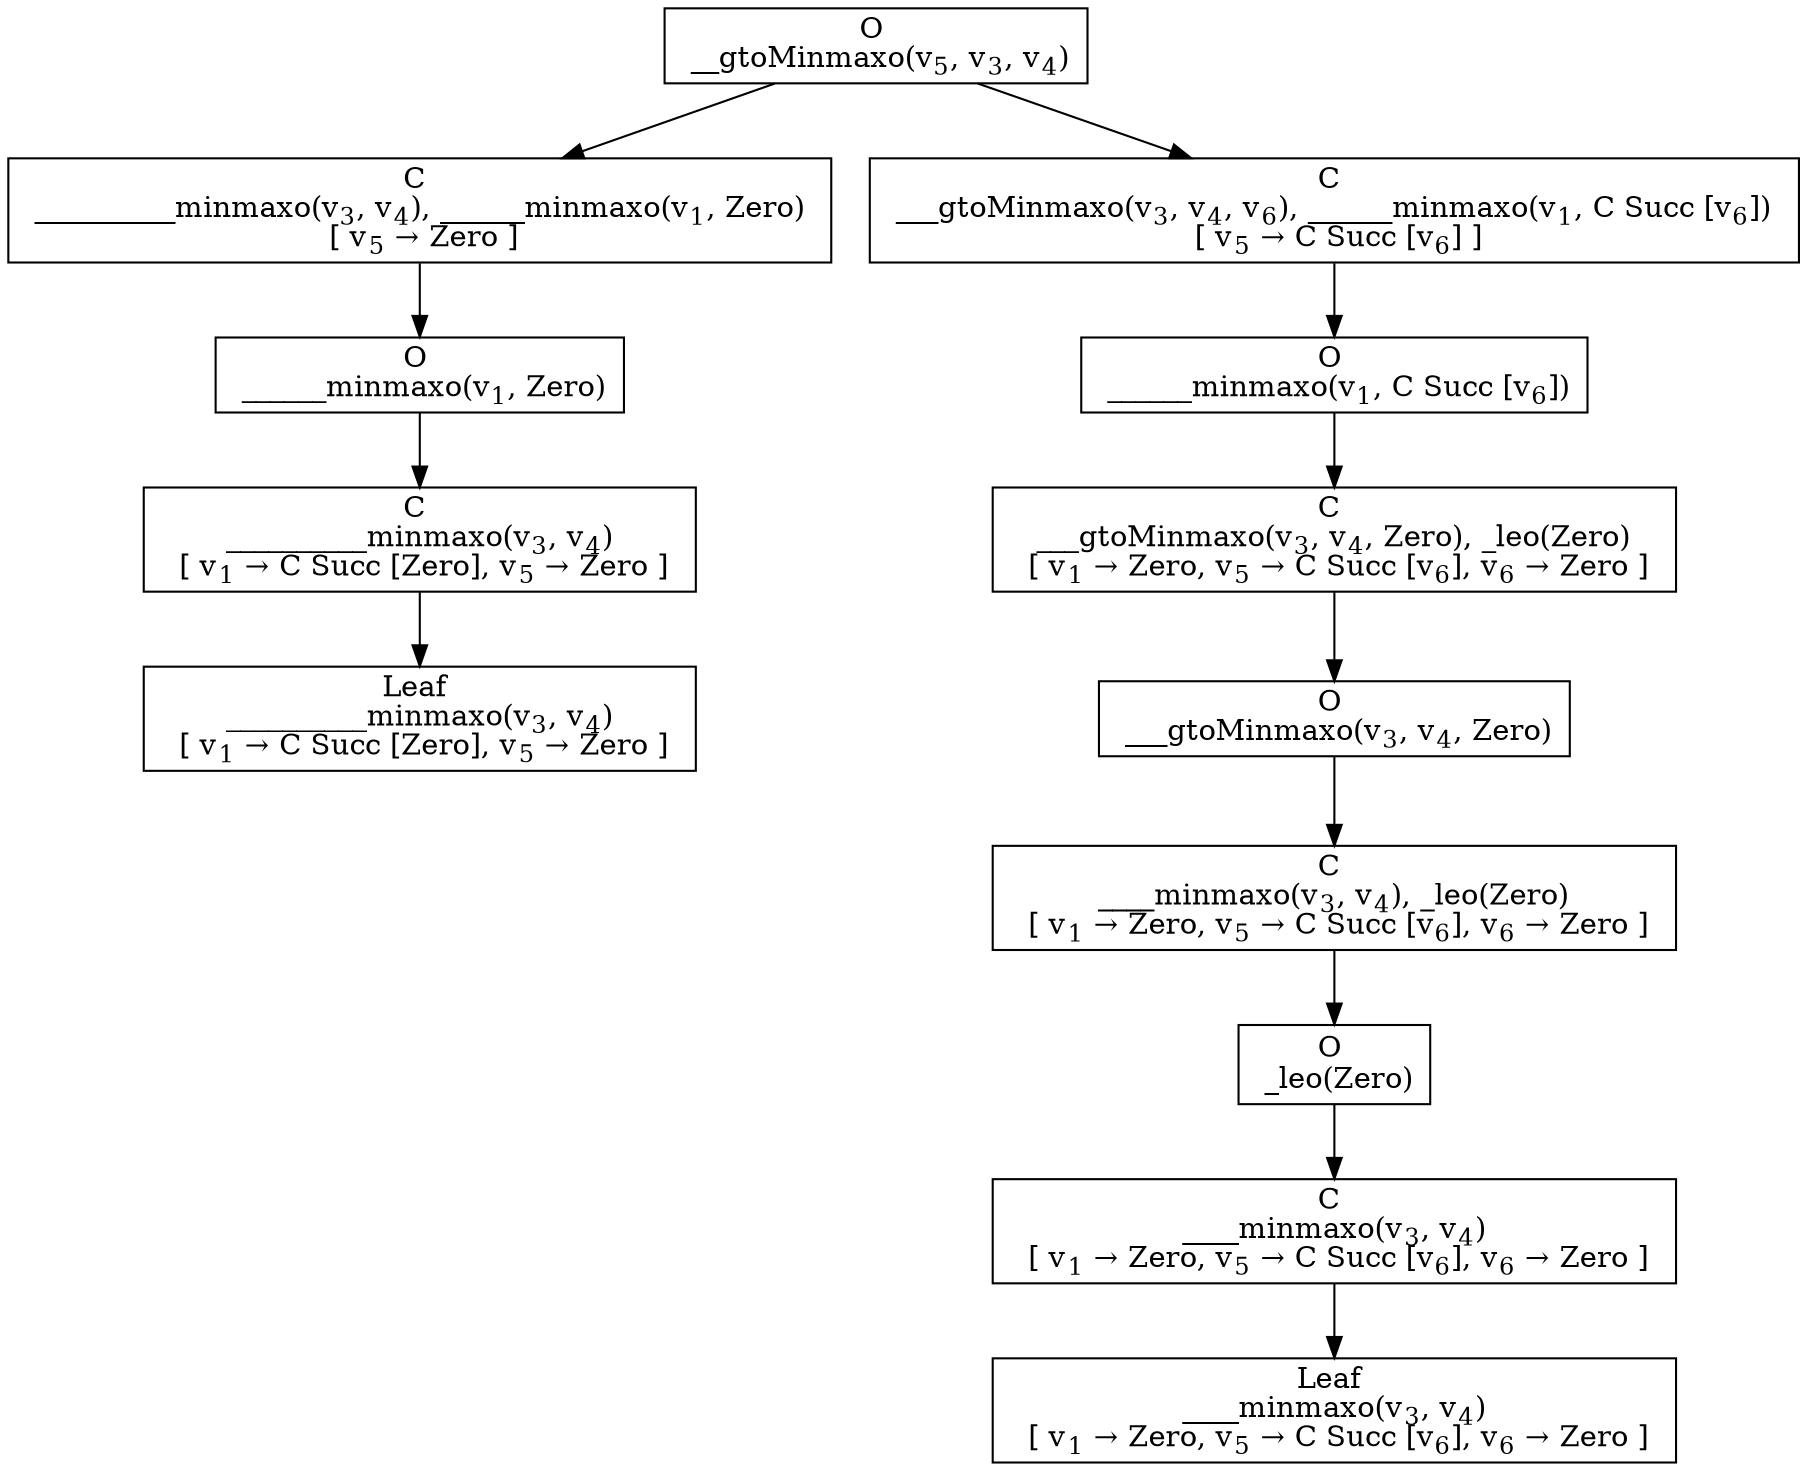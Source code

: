 digraph {
    graph [rankdir=TB
          ,bgcolor=transparent];
    node [shape=box
         ,fillcolor=white
         ,style=filled];
    0 [label=<O <BR/> __gtoMinmaxo(v<SUB>5</SUB>, v<SUB>3</SUB>, v<SUB>4</SUB>)>];
    1 [label=<C <BR/> __________minmaxo(v<SUB>3</SUB>, v<SUB>4</SUB>), ______minmaxo(v<SUB>1</SUB>, Zero) <BR/>  [ v<SUB>5</SUB> &rarr; Zero ] >];
    2 [label=<C <BR/> ___gtoMinmaxo(v<SUB>3</SUB>, v<SUB>4</SUB>, v<SUB>6</SUB>), ______minmaxo(v<SUB>1</SUB>, C Succ [v<SUB>6</SUB>]) <BR/>  [ v<SUB>5</SUB> &rarr; C Succ [v<SUB>6</SUB>] ] >];
    3 [label=<O <BR/> ______minmaxo(v<SUB>1</SUB>, Zero)>];
    4 [label=<C <BR/> __________minmaxo(v<SUB>3</SUB>, v<SUB>4</SUB>) <BR/>  [ v<SUB>1</SUB> &rarr; C Succ [Zero], v<SUB>5</SUB> &rarr; Zero ] >];
    5 [label=<Leaf <BR/> __________minmaxo(v<SUB>3</SUB>, v<SUB>4</SUB>) <BR/>  [ v<SUB>1</SUB> &rarr; C Succ [Zero], v<SUB>5</SUB> &rarr; Zero ] >];
    6 [label=<O <BR/> ______minmaxo(v<SUB>1</SUB>, C Succ [v<SUB>6</SUB>])>];
    7 [label=<C <BR/> ___gtoMinmaxo(v<SUB>3</SUB>, v<SUB>4</SUB>, Zero), _leo(Zero) <BR/>  [ v<SUB>1</SUB> &rarr; Zero, v<SUB>5</SUB> &rarr; C Succ [v<SUB>6</SUB>], v<SUB>6</SUB> &rarr; Zero ] >];
    8 [label=<O <BR/> ___gtoMinmaxo(v<SUB>3</SUB>, v<SUB>4</SUB>, Zero)>];
    9 [label=<C <BR/> ____minmaxo(v<SUB>3</SUB>, v<SUB>4</SUB>), _leo(Zero) <BR/>  [ v<SUB>1</SUB> &rarr; Zero, v<SUB>5</SUB> &rarr; C Succ [v<SUB>6</SUB>], v<SUB>6</SUB> &rarr; Zero ] >];
    10 [label=<O <BR/> _leo(Zero)>];
    11 [label=<C <BR/> ____minmaxo(v<SUB>3</SUB>, v<SUB>4</SUB>) <BR/>  [ v<SUB>1</SUB> &rarr; Zero, v<SUB>5</SUB> &rarr; C Succ [v<SUB>6</SUB>], v<SUB>6</SUB> &rarr; Zero ] >];
    12 [label=<Leaf <BR/> ____minmaxo(v<SUB>3</SUB>, v<SUB>4</SUB>) <BR/>  [ v<SUB>1</SUB> &rarr; Zero, v<SUB>5</SUB> &rarr; C Succ [v<SUB>6</SUB>], v<SUB>6</SUB> &rarr; Zero ] >];
    0 -> 1 [label=""];
    0 -> 2 [label=""];
    1 -> 3 [label=""];
    2 -> 6 [label=""];
    3 -> 4 [label=""];
    4 -> 5 [label=""];
    6 -> 7 [label=""];
    7 -> 8 [label=""];
    8 -> 9 [label=""];
    9 -> 10 [label=""];
    10 -> 11 [label=""];
    11 -> 12 [label=""];
}